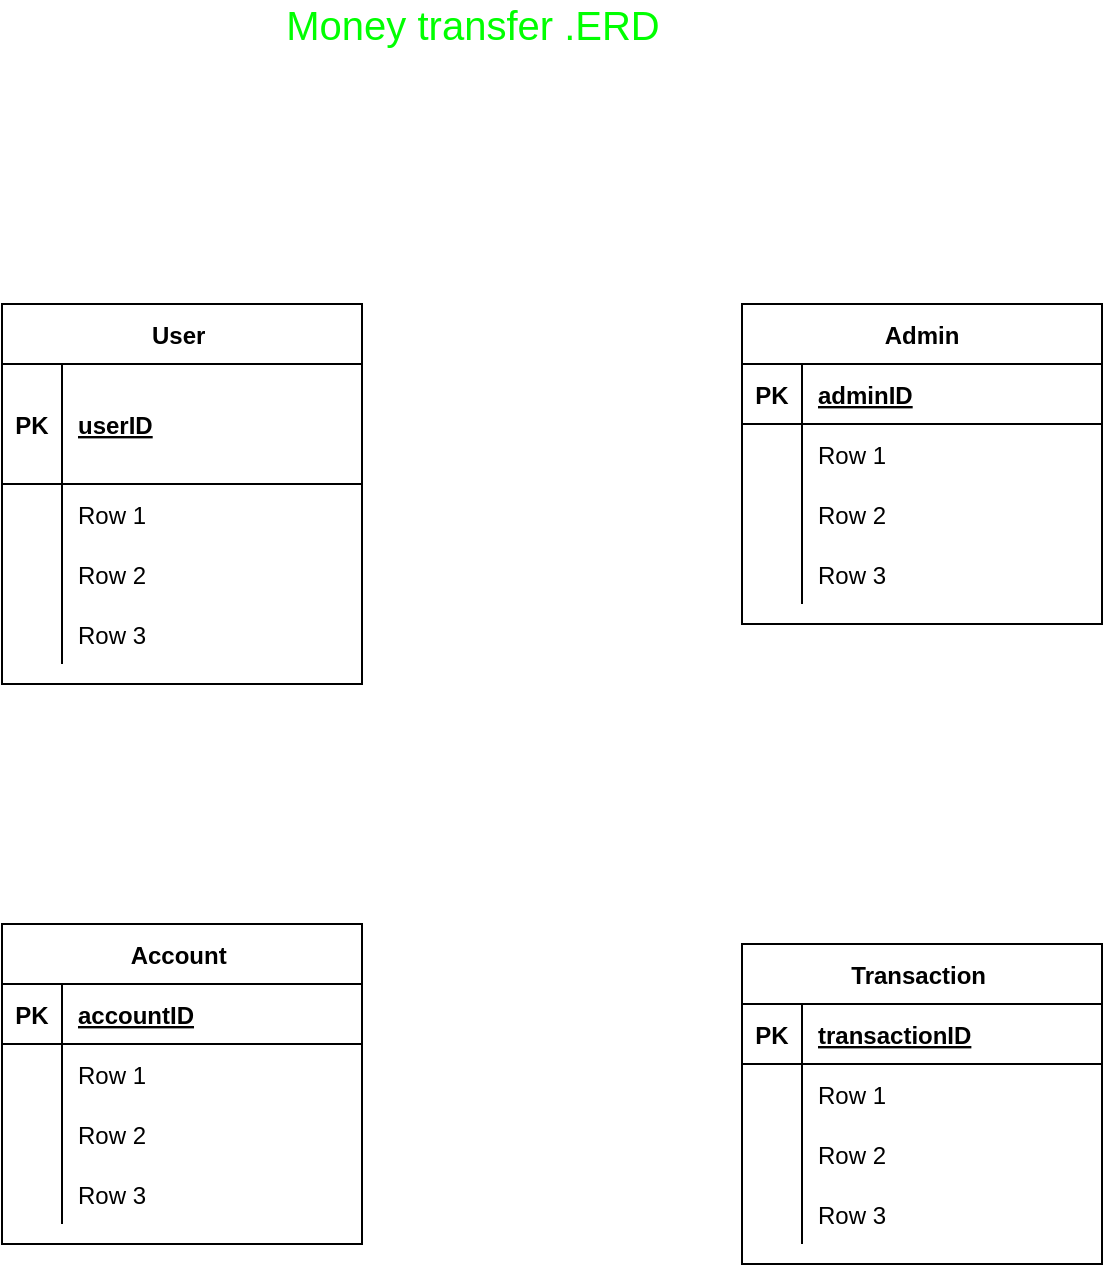 <mxfile version="15.2.7" type="github">
  <diagram id="R2lEEEUBdFMjLlhIrx00" name="Page-1">
    <mxGraphModel dx="782" dy="1544" grid="1" gridSize="10" guides="1" tooltips="1" connect="1" arrows="1" fold="1" page="1" pageScale="1" pageWidth="850" pageHeight="1100" math="0" shadow="0" extFonts="Permanent Marker^https://fonts.googleapis.com/css?family=Permanent+Marker">
      <root>
        <mxCell id="0" />
        <mxCell id="1" parent="0" />
        <mxCell id="s9CVPHyJELAL4X29Z8ik-1" value="User " style="shape=table;startSize=30;container=1;collapsible=1;childLayout=tableLayout;fixedRows=1;rowLines=0;fontStyle=1;align=center;resizeLast=1;" vertex="1" parent="1">
          <mxGeometry x="90" y="-400" width="180" height="190" as="geometry" />
        </mxCell>
        <mxCell id="s9CVPHyJELAL4X29Z8ik-2" value="" style="shape=partialRectangle;collapsible=0;dropTarget=0;pointerEvents=0;fillColor=none;top=0;left=0;bottom=1;right=0;points=[[0,0.5],[1,0.5]];portConstraint=eastwest;" vertex="1" parent="s9CVPHyJELAL4X29Z8ik-1">
          <mxGeometry y="30" width="180" height="60" as="geometry" />
        </mxCell>
        <mxCell id="s9CVPHyJELAL4X29Z8ik-3" value="PK" style="shape=partialRectangle;connectable=0;fillColor=none;top=0;left=0;bottom=0;right=0;fontStyle=1;overflow=hidden;" vertex="1" parent="s9CVPHyJELAL4X29Z8ik-2">
          <mxGeometry width="30" height="60" as="geometry" />
        </mxCell>
        <mxCell id="s9CVPHyJELAL4X29Z8ik-4" value="userID" style="shape=partialRectangle;connectable=0;fillColor=none;top=0;left=0;bottom=0;right=0;align=left;spacingLeft=6;fontStyle=5;overflow=hidden;" vertex="1" parent="s9CVPHyJELAL4X29Z8ik-2">
          <mxGeometry x="30" width="150" height="60" as="geometry" />
        </mxCell>
        <mxCell id="s9CVPHyJELAL4X29Z8ik-5" value="" style="shape=partialRectangle;collapsible=0;dropTarget=0;pointerEvents=0;fillColor=none;top=0;left=0;bottom=0;right=0;points=[[0,0.5],[1,0.5]];portConstraint=eastwest;" vertex="1" parent="s9CVPHyJELAL4X29Z8ik-1">
          <mxGeometry y="90" width="180" height="30" as="geometry" />
        </mxCell>
        <mxCell id="s9CVPHyJELAL4X29Z8ik-6" value="" style="shape=partialRectangle;connectable=0;fillColor=none;top=0;left=0;bottom=0;right=0;editable=1;overflow=hidden;" vertex="1" parent="s9CVPHyJELAL4X29Z8ik-5">
          <mxGeometry width="30" height="30" as="geometry" />
        </mxCell>
        <mxCell id="s9CVPHyJELAL4X29Z8ik-7" value="Row 1" style="shape=partialRectangle;connectable=0;fillColor=none;top=0;left=0;bottom=0;right=0;align=left;spacingLeft=6;overflow=hidden;" vertex="1" parent="s9CVPHyJELAL4X29Z8ik-5">
          <mxGeometry x="30" width="150" height="30" as="geometry" />
        </mxCell>
        <mxCell id="s9CVPHyJELAL4X29Z8ik-8" value="" style="shape=partialRectangle;collapsible=0;dropTarget=0;pointerEvents=0;fillColor=none;top=0;left=0;bottom=0;right=0;points=[[0,0.5],[1,0.5]];portConstraint=eastwest;" vertex="1" parent="s9CVPHyJELAL4X29Z8ik-1">
          <mxGeometry y="120" width="180" height="30" as="geometry" />
        </mxCell>
        <mxCell id="s9CVPHyJELAL4X29Z8ik-9" value="" style="shape=partialRectangle;connectable=0;fillColor=none;top=0;left=0;bottom=0;right=0;editable=1;overflow=hidden;" vertex="1" parent="s9CVPHyJELAL4X29Z8ik-8">
          <mxGeometry width="30" height="30" as="geometry" />
        </mxCell>
        <mxCell id="s9CVPHyJELAL4X29Z8ik-10" value="Row 2" style="shape=partialRectangle;connectable=0;fillColor=none;top=0;left=0;bottom=0;right=0;align=left;spacingLeft=6;overflow=hidden;" vertex="1" parent="s9CVPHyJELAL4X29Z8ik-8">
          <mxGeometry x="30" width="150" height="30" as="geometry" />
        </mxCell>
        <mxCell id="s9CVPHyJELAL4X29Z8ik-11" value="" style="shape=partialRectangle;collapsible=0;dropTarget=0;pointerEvents=0;fillColor=none;top=0;left=0;bottom=0;right=0;points=[[0,0.5],[1,0.5]];portConstraint=eastwest;" vertex="1" parent="s9CVPHyJELAL4X29Z8ik-1">
          <mxGeometry y="150" width="180" height="30" as="geometry" />
        </mxCell>
        <mxCell id="s9CVPHyJELAL4X29Z8ik-12" value="" style="shape=partialRectangle;connectable=0;fillColor=none;top=0;left=0;bottom=0;right=0;editable=1;overflow=hidden;" vertex="1" parent="s9CVPHyJELAL4X29Z8ik-11">
          <mxGeometry width="30" height="30" as="geometry" />
        </mxCell>
        <mxCell id="s9CVPHyJELAL4X29Z8ik-13" value="Row 3" style="shape=partialRectangle;connectable=0;fillColor=none;top=0;left=0;bottom=0;right=0;align=left;spacingLeft=6;overflow=hidden;" vertex="1" parent="s9CVPHyJELAL4X29Z8ik-11">
          <mxGeometry x="30" width="150" height="30" as="geometry" />
        </mxCell>
        <mxCell id="s9CVPHyJELAL4X29Z8ik-14" value="Admin" style="shape=table;startSize=30;container=1;collapsible=1;childLayout=tableLayout;fixedRows=1;rowLines=0;fontStyle=1;align=center;resizeLast=1;" vertex="1" parent="1">
          <mxGeometry x="460" y="-400" width="180" height="160" as="geometry" />
        </mxCell>
        <mxCell id="s9CVPHyJELAL4X29Z8ik-15" value="" style="shape=partialRectangle;collapsible=0;dropTarget=0;pointerEvents=0;fillColor=none;top=0;left=0;bottom=1;right=0;points=[[0,0.5],[1,0.5]];portConstraint=eastwest;" vertex="1" parent="s9CVPHyJELAL4X29Z8ik-14">
          <mxGeometry y="30" width="180" height="30" as="geometry" />
        </mxCell>
        <mxCell id="s9CVPHyJELAL4X29Z8ik-16" value="PK" style="shape=partialRectangle;connectable=0;fillColor=none;top=0;left=0;bottom=0;right=0;fontStyle=1;overflow=hidden;" vertex="1" parent="s9CVPHyJELAL4X29Z8ik-15">
          <mxGeometry width="30" height="30" as="geometry" />
        </mxCell>
        <mxCell id="s9CVPHyJELAL4X29Z8ik-17" value="adminID" style="shape=partialRectangle;connectable=0;fillColor=none;top=0;left=0;bottom=0;right=0;align=left;spacingLeft=6;fontStyle=5;overflow=hidden;" vertex="1" parent="s9CVPHyJELAL4X29Z8ik-15">
          <mxGeometry x="30" width="150" height="30" as="geometry" />
        </mxCell>
        <mxCell id="s9CVPHyJELAL4X29Z8ik-18" value="" style="shape=partialRectangle;collapsible=0;dropTarget=0;pointerEvents=0;fillColor=none;top=0;left=0;bottom=0;right=0;points=[[0,0.5],[1,0.5]];portConstraint=eastwest;" vertex="1" parent="s9CVPHyJELAL4X29Z8ik-14">
          <mxGeometry y="60" width="180" height="30" as="geometry" />
        </mxCell>
        <mxCell id="s9CVPHyJELAL4X29Z8ik-19" value="" style="shape=partialRectangle;connectable=0;fillColor=none;top=0;left=0;bottom=0;right=0;editable=1;overflow=hidden;" vertex="1" parent="s9CVPHyJELAL4X29Z8ik-18">
          <mxGeometry width="30" height="30" as="geometry" />
        </mxCell>
        <mxCell id="s9CVPHyJELAL4X29Z8ik-20" value="Row 1" style="shape=partialRectangle;connectable=0;fillColor=none;top=0;left=0;bottom=0;right=0;align=left;spacingLeft=6;overflow=hidden;" vertex="1" parent="s9CVPHyJELAL4X29Z8ik-18">
          <mxGeometry x="30" width="150" height="30" as="geometry" />
        </mxCell>
        <mxCell id="s9CVPHyJELAL4X29Z8ik-21" value="" style="shape=partialRectangle;collapsible=0;dropTarget=0;pointerEvents=0;fillColor=none;top=0;left=0;bottom=0;right=0;points=[[0,0.5],[1,0.5]];portConstraint=eastwest;" vertex="1" parent="s9CVPHyJELAL4X29Z8ik-14">
          <mxGeometry y="90" width="180" height="30" as="geometry" />
        </mxCell>
        <mxCell id="s9CVPHyJELAL4X29Z8ik-22" value="" style="shape=partialRectangle;connectable=0;fillColor=none;top=0;left=0;bottom=0;right=0;editable=1;overflow=hidden;" vertex="1" parent="s9CVPHyJELAL4X29Z8ik-21">
          <mxGeometry width="30" height="30" as="geometry" />
        </mxCell>
        <mxCell id="s9CVPHyJELAL4X29Z8ik-23" value="Row 2" style="shape=partialRectangle;connectable=0;fillColor=none;top=0;left=0;bottom=0;right=0;align=left;spacingLeft=6;overflow=hidden;" vertex="1" parent="s9CVPHyJELAL4X29Z8ik-21">
          <mxGeometry x="30" width="150" height="30" as="geometry" />
        </mxCell>
        <mxCell id="s9CVPHyJELAL4X29Z8ik-24" value="" style="shape=partialRectangle;collapsible=0;dropTarget=0;pointerEvents=0;fillColor=none;top=0;left=0;bottom=0;right=0;points=[[0,0.5],[1,0.5]];portConstraint=eastwest;" vertex="1" parent="s9CVPHyJELAL4X29Z8ik-14">
          <mxGeometry y="120" width="180" height="30" as="geometry" />
        </mxCell>
        <mxCell id="s9CVPHyJELAL4X29Z8ik-25" value="" style="shape=partialRectangle;connectable=0;fillColor=none;top=0;left=0;bottom=0;right=0;editable=1;overflow=hidden;" vertex="1" parent="s9CVPHyJELAL4X29Z8ik-24">
          <mxGeometry width="30" height="30" as="geometry" />
        </mxCell>
        <mxCell id="s9CVPHyJELAL4X29Z8ik-26" value="Row 3" style="shape=partialRectangle;connectable=0;fillColor=none;top=0;left=0;bottom=0;right=0;align=left;spacingLeft=6;overflow=hidden;" vertex="1" parent="s9CVPHyJELAL4X29Z8ik-24">
          <mxGeometry x="30" width="150" height="30" as="geometry" />
        </mxCell>
        <mxCell id="s9CVPHyJELAL4X29Z8ik-27" value="Account " style="shape=table;startSize=30;container=1;collapsible=1;childLayout=tableLayout;fixedRows=1;rowLines=0;fontStyle=1;align=center;resizeLast=1;" vertex="1" parent="1">
          <mxGeometry x="90" y="-90" width="180" height="160" as="geometry" />
        </mxCell>
        <mxCell id="s9CVPHyJELAL4X29Z8ik-28" value="" style="shape=partialRectangle;collapsible=0;dropTarget=0;pointerEvents=0;fillColor=none;top=0;left=0;bottom=1;right=0;points=[[0,0.5],[1,0.5]];portConstraint=eastwest;" vertex="1" parent="s9CVPHyJELAL4X29Z8ik-27">
          <mxGeometry y="30" width="180" height="30" as="geometry" />
        </mxCell>
        <mxCell id="s9CVPHyJELAL4X29Z8ik-29" value="PK" style="shape=partialRectangle;connectable=0;fillColor=none;top=0;left=0;bottom=0;right=0;fontStyle=1;overflow=hidden;" vertex="1" parent="s9CVPHyJELAL4X29Z8ik-28">
          <mxGeometry width="30" height="30" as="geometry" />
        </mxCell>
        <mxCell id="s9CVPHyJELAL4X29Z8ik-30" value="accountID" style="shape=partialRectangle;connectable=0;fillColor=none;top=0;left=0;bottom=0;right=0;align=left;spacingLeft=6;fontStyle=5;overflow=hidden;" vertex="1" parent="s9CVPHyJELAL4X29Z8ik-28">
          <mxGeometry x="30" width="150" height="30" as="geometry" />
        </mxCell>
        <mxCell id="s9CVPHyJELAL4X29Z8ik-31" value="" style="shape=partialRectangle;collapsible=0;dropTarget=0;pointerEvents=0;fillColor=none;top=0;left=0;bottom=0;right=0;points=[[0,0.5],[1,0.5]];portConstraint=eastwest;" vertex="1" parent="s9CVPHyJELAL4X29Z8ik-27">
          <mxGeometry y="60" width="180" height="30" as="geometry" />
        </mxCell>
        <mxCell id="s9CVPHyJELAL4X29Z8ik-32" value="" style="shape=partialRectangle;connectable=0;fillColor=none;top=0;left=0;bottom=0;right=0;editable=1;overflow=hidden;" vertex="1" parent="s9CVPHyJELAL4X29Z8ik-31">
          <mxGeometry width="30" height="30" as="geometry" />
        </mxCell>
        <mxCell id="s9CVPHyJELAL4X29Z8ik-33" value="Row 1" style="shape=partialRectangle;connectable=0;fillColor=none;top=0;left=0;bottom=0;right=0;align=left;spacingLeft=6;overflow=hidden;" vertex="1" parent="s9CVPHyJELAL4X29Z8ik-31">
          <mxGeometry x="30" width="150" height="30" as="geometry" />
        </mxCell>
        <mxCell id="s9CVPHyJELAL4X29Z8ik-34" value="" style="shape=partialRectangle;collapsible=0;dropTarget=0;pointerEvents=0;fillColor=none;top=0;left=0;bottom=0;right=0;points=[[0,0.5],[1,0.5]];portConstraint=eastwest;" vertex="1" parent="s9CVPHyJELAL4X29Z8ik-27">
          <mxGeometry y="90" width="180" height="30" as="geometry" />
        </mxCell>
        <mxCell id="s9CVPHyJELAL4X29Z8ik-35" value="" style="shape=partialRectangle;connectable=0;fillColor=none;top=0;left=0;bottom=0;right=0;editable=1;overflow=hidden;" vertex="1" parent="s9CVPHyJELAL4X29Z8ik-34">
          <mxGeometry width="30" height="30" as="geometry" />
        </mxCell>
        <mxCell id="s9CVPHyJELAL4X29Z8ik-36" value="Row 2" style="shape=partialRectangle;connectable=0;fillColor=none;top=0;left=0;bottom=0;right=0;align=left;spacingLeft=6;overflow=hidden;" vertex="1" parent="s9CVPHyJELAL4X29Z8ik-34">
          <mxGeometry x="30" width="150" height="30" as="geometry" />
        </mxCell>
        <mxCell id="s9CVPHyJELAL4X29Z8ik-37" value="" style="shape=partialRectangle;collapsible=0;dropTarget=0;pointerEvents=0;fillColor=none;top=0;left=0;bottom=0;right=0;points=[[0,0.5],[1,0.5]];portConstraint=eastwest;" vertex="1" parent="s9CVPHyJELAL4X29Z8ik-27">
          <mxGeometry y="120" width="180" height="30" as="geometry" />
        </mxCell>
        <mxCell id="s9CVPHyJELAL4X29Z8ik-38" value="" style="shape=partialRectangle;connectable=0;fillColor=none;top=0;left=0;bottom=0;right=0;editable=1;overflow=hidden;" vertex="1" parent="s9CVPHyJELAL4X29Z8ik-37">
          <mxGeometry width="30" height="30" as="geometry" />
        </mxCell>
        <mxCell id="s9CVPHyJELAL4X29Z8ik-39" value="Row 3" style="shape=partialRectangle;connectable=0;fillColor=none;top=0;left=0;bottom=0;right=0;align=left;spacingLeft=6;overflow=hidden;" vertex="1" parent="s9CVPHyJELAL4X29Z8ik-37">
          <mxGeometry x="30" width="150" height="30" as="geometry" />
        </mxCell>
        <mxCell id="s9CVPHyJELAL4X29Z8ik-40" value="Transaction " style="shape=table;startSize=30;container=1;collapsible=1;childLayout=tableLayout;fixedRows=1;rowLines=0;fontStyle=1;align=center;resizeLast=1;" vertex="1" parent="1">
          <mxGeometry x="460" y="-80" width="180" height="160" as="geometry" />
        </mxCell>
        <mxCell id="s9CVPHyJELAL4X29Z8ik-41" value="" style="shape=partialRectangle;collapsible=0;dropTarget=0;pointerEvents=0;fillColor=none;top=0;left=0;bottom=1;right=0;points=[[0,0.5],[1,0.5]];portConstraint=eastwest;" vertex="1" parent="s9CVPHyJELAL4X29Z8ik-40">
          <mxGeometry y="30" width="180" height="30" as="geometry" />
        </mxCell>
        <mxCell id="s9CVPHyJELAL4X29Z8ik-42" value="PK" style="shape=partialRectangle;connectable=0;fillColor=none;top=0;left=0;bottom=0;right=0;fontStyle=1;overflow=hidden;" vertex="1" parent="s9CVPHyJELAL4X29Z8ik-41">
          <mxGeometry width="30" height="30" as="geometry" />
        </mxCell>
        <mxCell id="s9CVPHyJELAL4X29Z8ik-43" value="transactionID" style="shape=partialRectangle;connectable=0;fillColor=none;top=0;left=0;bottom=0;right=0;align=left;spacingLeft=6;fontStyle=5;overflow=hidden;" vertex="1" parent="s9CVPHyJELAL4X29Z8ik-41">
          <mxGeometry x="30" width="150" height="30" as="geometry" />
        </mxCell>
        <mxCell id="s9CVPHyJELAL4X29Z8ik-44" value="" style="shape=partialRectangle;collapsible=0;dropTarget=0;pointerEvents=0;fillColor=none;top=0;left=0;bottom=0;right=0;points=[[0,0.5],[1,0.5]];portConstraint=eastwest;" vertex="1" parent="s9CVPHyJELAL4X29Z8ik-40">
          <mxGeometry y="60" width="180" height="30" as="geometry" />
        </mxCell>
        <mxCell id="s9CVPHyJELAL4X29Z8ik-45" value="" style="shape=partialRectangle;connectable=0;fillColor=none;top=0;left=0;bottom=0;right=0;editable=1;overflow=hidden;" vertex="1" parent="s9CVPHyJELAL4X29Z8ik-44">
          <mxGeometry width="30" height="30" as="geometry" />
        </mxCell>
        <mxCell id="s9CVPHyJELAL4X29Z8ik-46" value="Row 1" style="shape=partialRectangle;connectable=0;fillColor=none;top=0;left=0;bottom=0;right=0;align=left;spacingLeft=6;overflow=hidden;" vertex="1" parent="s9CVPHyJELAL4X29Z8ik-44">
          <mxGeometry x="30" width="150" height="30" as="geometry" />
        </mxCell>
        <mxCell id="s9CVPHyJELAL4X29Z8ik-47" value="" style="shape=partialRectangle;collapsible=0;dropTarget=0;pointerEvents=0;fillColor=none;top=0;left=0;bottom=0;right=0;points=[[0,0.5],[1,0.5]];portConstraint=eastwest;" vertex="1" parent="s9CVPHyJELAL4X29Z8ik-40">
          <mxGeometry y="90" width="180" height="30" as="geometry" />
        </mxCell>
        <mxCell id="s9CVPHyJELAL4X29Z8ik-48" value="" style="shape=partialRectangle;connectable=0;fillColor=none;top=0;left=0;bottom=0;right=0;editable=1;overflow=hidden;" vertex="1" parent="s9CVPHyJELAL4X29Z8ik-47">
          <mxGeometry width="30" height="30" as="geometry" />
        </mxCell>
        <mxCell id="s9CVPHyJELAL4X29Z8ik-49" value="Row 2" style="shape=partialRectangle;connectable=0;fillColor=none;top=0;left=0;bottom=0;right=0;align=left;spacingLeft=6;overflow=hidden;" vertex="1" parent="s9CVPHyJELAL4X29Z8ik-47">
          <mxGeometry x="30" width="150" height="30" as="geometry" />
        </mxCell>
        <mxCell id="s9CVPHyJELAL4X29Z8ik-50" value="" style="shape=partialRectangle;collapsible=0;dropTarget=0;pointerEvents=0;fillColor=none;top=0;left=0;bottom=0;right=0;points=[[0,0.5],[1,0.5]];portConstraint=eastwest;" vertex="1" parent="s9CVPHyJELAL4X29Z8ik-40">
          <mxGeometry y="120" width="180" height="30" as="geometry" />
        </mxCell>
        <mxCell id="s9CVPHyJELAL4X29Z8ik-51" value="" style="shape=partialRectangle;connectable=0;fillColor=none;top=0;left=0;bottom=0;right=0;editable=1;overflow=hidden;" vertex="1" parent="s9CVPHyJELAL4X29Z8ik-50">
          <mxGeometry width="30" height="30" as="geometry" />
        </mxCell>
        <mxCell id="s9CVPHyJELAL4X29Z8ik-52" value="Row 3" style="shape=partialRectangle;connectable=0;fillColor=none;top=0;left=0;bottom=0;right=0;align=left;spacingLeft=6;overflow=hidden;" vertex="1" parent="s9CVPHyJELAL4X29Z8ik-50">
          <mxGeometry x="30" width="150" height="30" as="geometry" />
        </mxCell>
        <mxCell id="s9CVPHyJELAL4X29Z8ik-53" value="&lt;font style=&quot;font-size: 20px&quot; color=&quot;#00ff00&quot;&gt;Money transfer .ERD&lt;/font&gt;" style="text;html=1;resizable=0;autosize=1;align=center;verticalAlign=middle;points=[];fillColor=none;strokeColor=none;rounded=0;" vertex="1" parent="1">
          <mxGeometry x="225" y="-550" width="200" height="20" as="geometry" />
        </mxCell>
      </root>
    </mxGraphModel>
  </diagram>
</mxfile>
